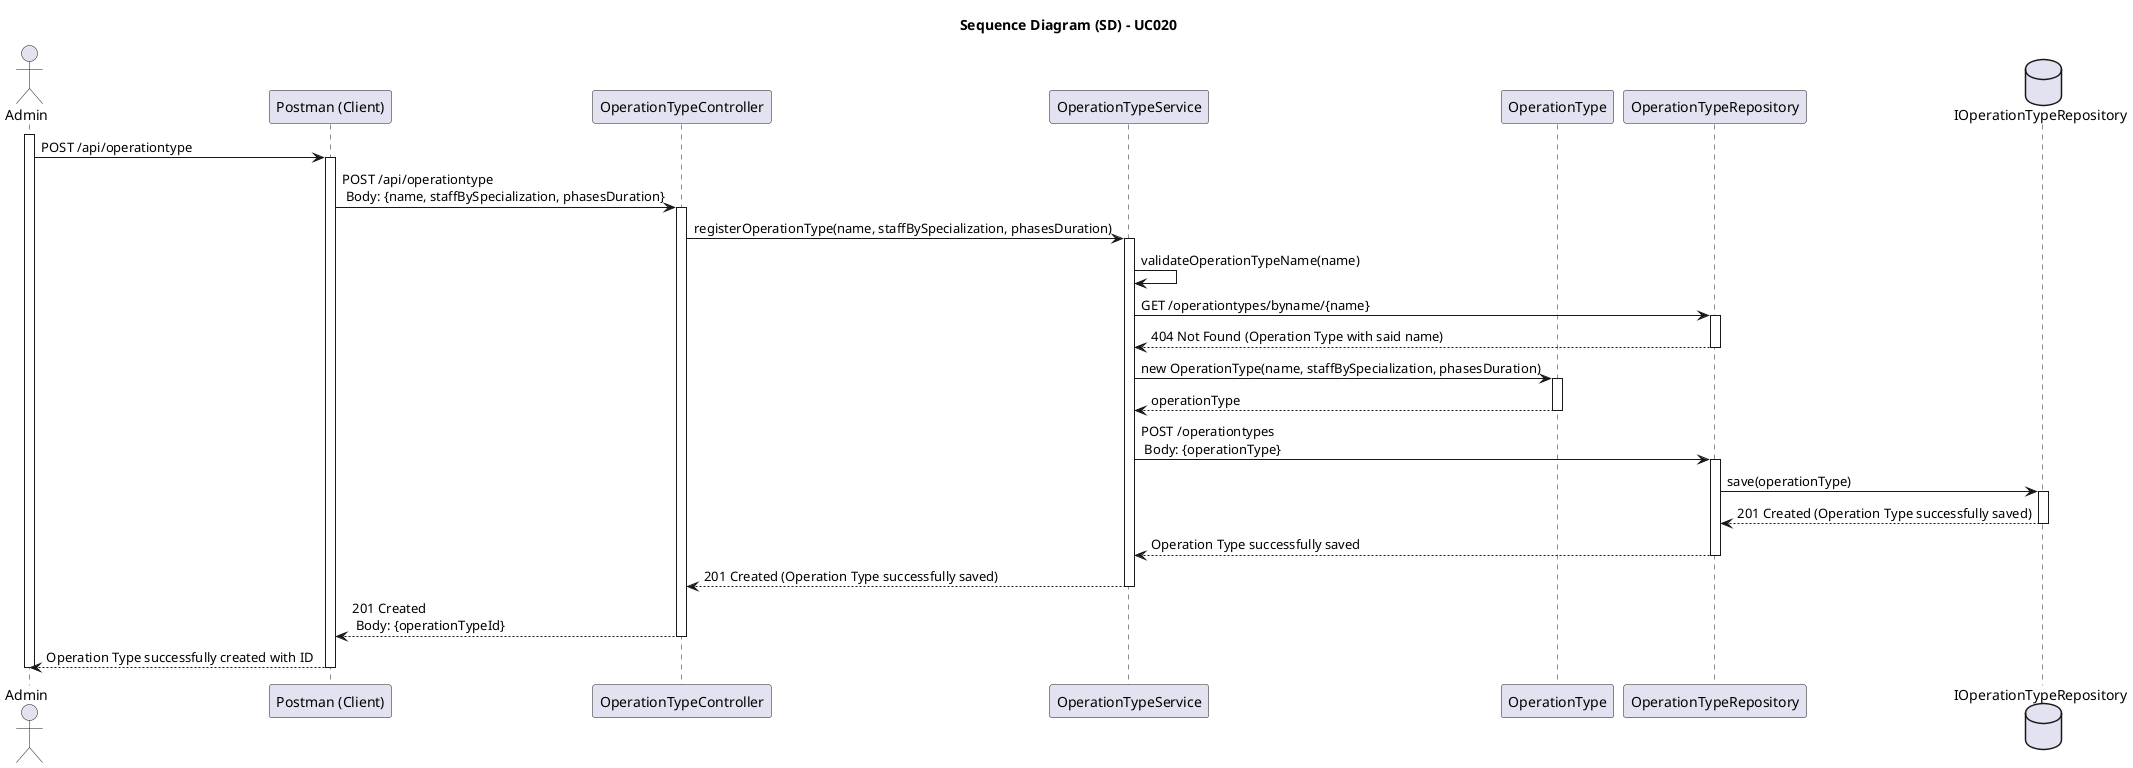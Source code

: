 @startuml uc020-sequence-diagram

skinparam packageStyle rectangle
skinparam shadowing false
skinparam linetype polyline
skinparam classAttributeIconSize 0

title Sequence Diagram (SD) - UC020

actor Admin as Adm
participant "Postman (Client)" as Client
participant "OperationTypeController" as Controller
participant "OperationTypeService" as Service
participant "OperationType" as Domain
participant "OperationTypeRepository" as Repository
database "IOperationTypeRepository" as IRepo

activate Adm

    Adm -> Client: POST /api/operationtype

    activate Client

        Client -> Controller: POST /api/operationtype \n Body: {name, staffBySpecialization, phasesDuration}

        activate Controller

            Controller -> Service: registerOperationType(name, staffBySpecialization, phasesDuration)

            activate Service

                Service -> Service: validateOperationTypeName(name)

                Service -> Repository: GET /operationtypes/byname/{name}

                activate Repository

                    Repository --> Service: 404 Not Found (Operation Type with said name)

                deactivate Repository

                Service -> Domain: new OperationType(name, staffBySpecialization, phasesDuration)

                activate Domain

                    Domain --> Service: operationType

                deactivate Domain

                Service -> Repository: POST /operationtypes \n Body: {operationType}

                activate Repository

                    Repository -> IRepo: save(operationType)

                    activate IRepo

                        IRepo --> Repository: 201 Created (Operation Type successfully saved)

                    deactivate IRepo

                    Repository --> Service: Operation Type successfully saved

                deactivate Repository

                Service --> Controller: 201 Created (Operation Type successfully saved)

            deactivate Service

            Controller --> Client: 201 Created \n Body: {operationTypeId}

        deactivate Controller

        Client --> Adm: Operation Type successfully created with ID

    deactivate Client

deactivate Adm

@enduml
